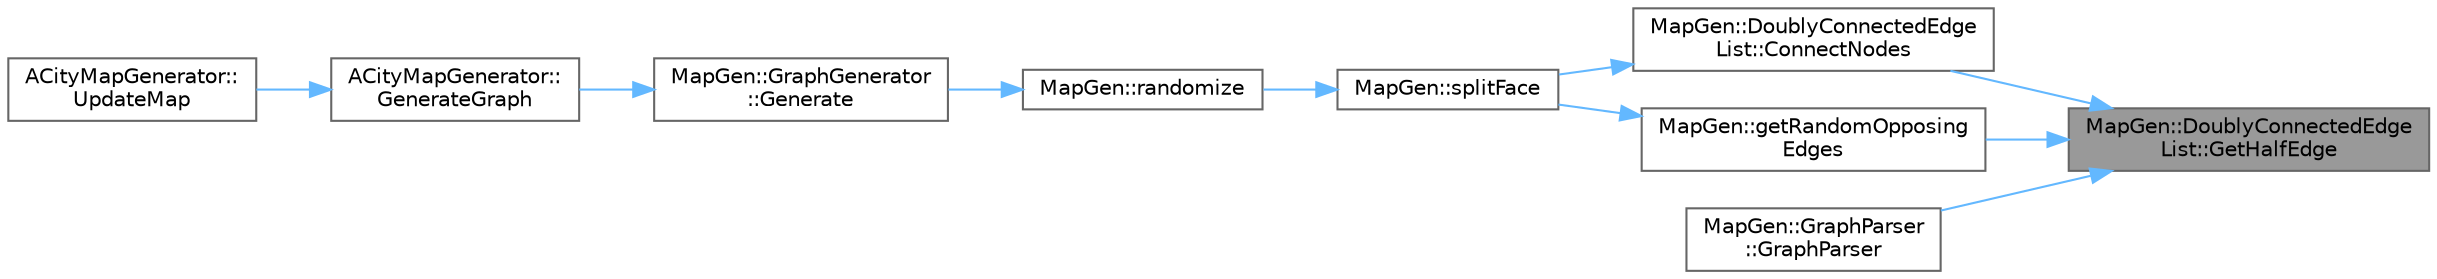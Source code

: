 digraph "MapGen::DoublyConnectedEdgeList::GetHalfEdge"
{
 // INTERACTIVE_SVG=YES
 // LATEX_PDF_SIZE
  bgcolor="transparent";
  edge [fontname=Helvetica,fontsize=10,labelfontname=Helvetica,labelfontsize=10];
  node [fontname=Helvetica,fontsize=10,shape=box,height=0.2,width=0.4];
  rankdir="RL";
  Node1 [id="Node000001",label="MapGen::DoublyConnectedEdge\lList::GetHalfEdge",height=0.2,width=0.4,color="gray40", fillcolor="grey60", style="filled", fontcolor="black",tooltip=" "];
  Node1 -> Node2 [id="edge1_Node000001_Node000002",dir="back",color="steelblue1",style="solid",tooltip=" "];
  Node2 [id="Node000002",label="MapGen::DoublyConnectedEdge\lList::ConnectNodes",height=0.2,width=0.4,color="grey40", fillcolor="white", style="filled",URL="$d3/d57/classMapGen_1_1DoublyConnectedEdgeList.html#a1f79a55d59b75d36c5ad5bd76ae7c420",tooltip="Connect two nodes by a pair of edges."];
  Node2 -> Node3 [id="edge2_Node000002_Node000003",dir="back",color="steelblue1",style="solid",tooltip=" "];
  Node3 [id="Node000003",label="MapGen::splitFace",height=0.2,width=0.4,color="grey40", fillcolor="white", style="filled",URL="$d2/de5/namespaceMapGen.html#a975b7ba69fe3408db8acadb9ebf288d9",tooltip=" "];
  Node3 -> Node4 [id="edge3_Node000003_Node000004",dir="back",color="steelblue1",style="solid",tooltip=" "];
  Node4 [id="Node000004",label="MapGen::randomize",height=0.2,width=0.4,color="grey40", fillcolor="white", style="filled",URL="$d2/de5/namespaceMapGen.html#a4163fb6b1450e8a10069d7bfb54796fe",tooltip=" "];
  Node4 -> Node5 [id="edge4_Node000004_Node000005",dir="back",color="steelblue1",style="solid",tooltip=" "];
  Node5 [id="Node000005",label="MapGen::GraphGenerator\l::Generate",height=0.2,width=0.4,color="grey40", fillcolor="white", style="filled",URL="$dc/d79/classMapGen_1_1GraphGenerator.html#aa6c4299ca0d9ef55d4c7d2a2ac0eb5b0",tooltip="Create a squared DoublyConnectedEdgeList of size SizeX times SizeY and generate random connections in..."];
  Node5 -> Node6 [id="edge5_Node000005_Node000006",dir="back",color="steelblue1",style="solid",tooltip=" "];
  Node6 [id="Node000006",label="ACityMapGenerator::\lGenerateGraph",height=0.2,width=0.4,color="grey40", fillcolor="white", style="filled",URL="$d1/ddb/classACityMapGenerator.html#a2b16ca4cb297f67893132bad83a2b4da",tooltip="Regenerate the DCEL."];
  Node6 -> Node7 [id="edge6_Node000006_Node000007",dir="back",color="steelblue1",style="solid",tooltip=" "];
  Node7 [id="Node000007",label="ACityMapGenerator::\lUpdateMap",height=0.2,width=0.4,color="grey40", fillcolor="white", style="filled",URL="$d1/ddb/classACityMapGenerator.html#a5ad53319596101e96076a12eab41b9c1",tooltip="Here does nothing, implement in derived classes."];
  Node1 -> Node8 [id="edge7_Node000001_Node000008",dir="back",color="steelblue1",style="solid",tooltip=" "];
  Node8 [id="Node000008",label="MapGen::getRandomOpposing\lEdges",height=0.2,width=0.4,color="grey40", fillcolor="white", style="filled",URL="$d2/de5/namespaceMapGen.html#a5fbf1d1c7632d84079b7029e838e691a",tooltip=" "];
  Node8 -> Node3 [id="edge8_Node000008_Node000003",dir="back",color="steelblue1",style="solid",tooltip=" "];
  Node1 -> Node9 [id="edge9_Node000001_Node000009",dir="back",color="steelblue1",style="solid",tooltip=" "];
  Node9 [id="Node000009",label="MapGen::GraphParser\l::GraphParser",height=0.2,width=0.4,color="grey40", fillcolor="white", style="filled",URL="$d0/d95/classMapGen_1_1GraphParser.html#a29cba7f149768e4865016cc96451babf",tooltip=" "];
}
